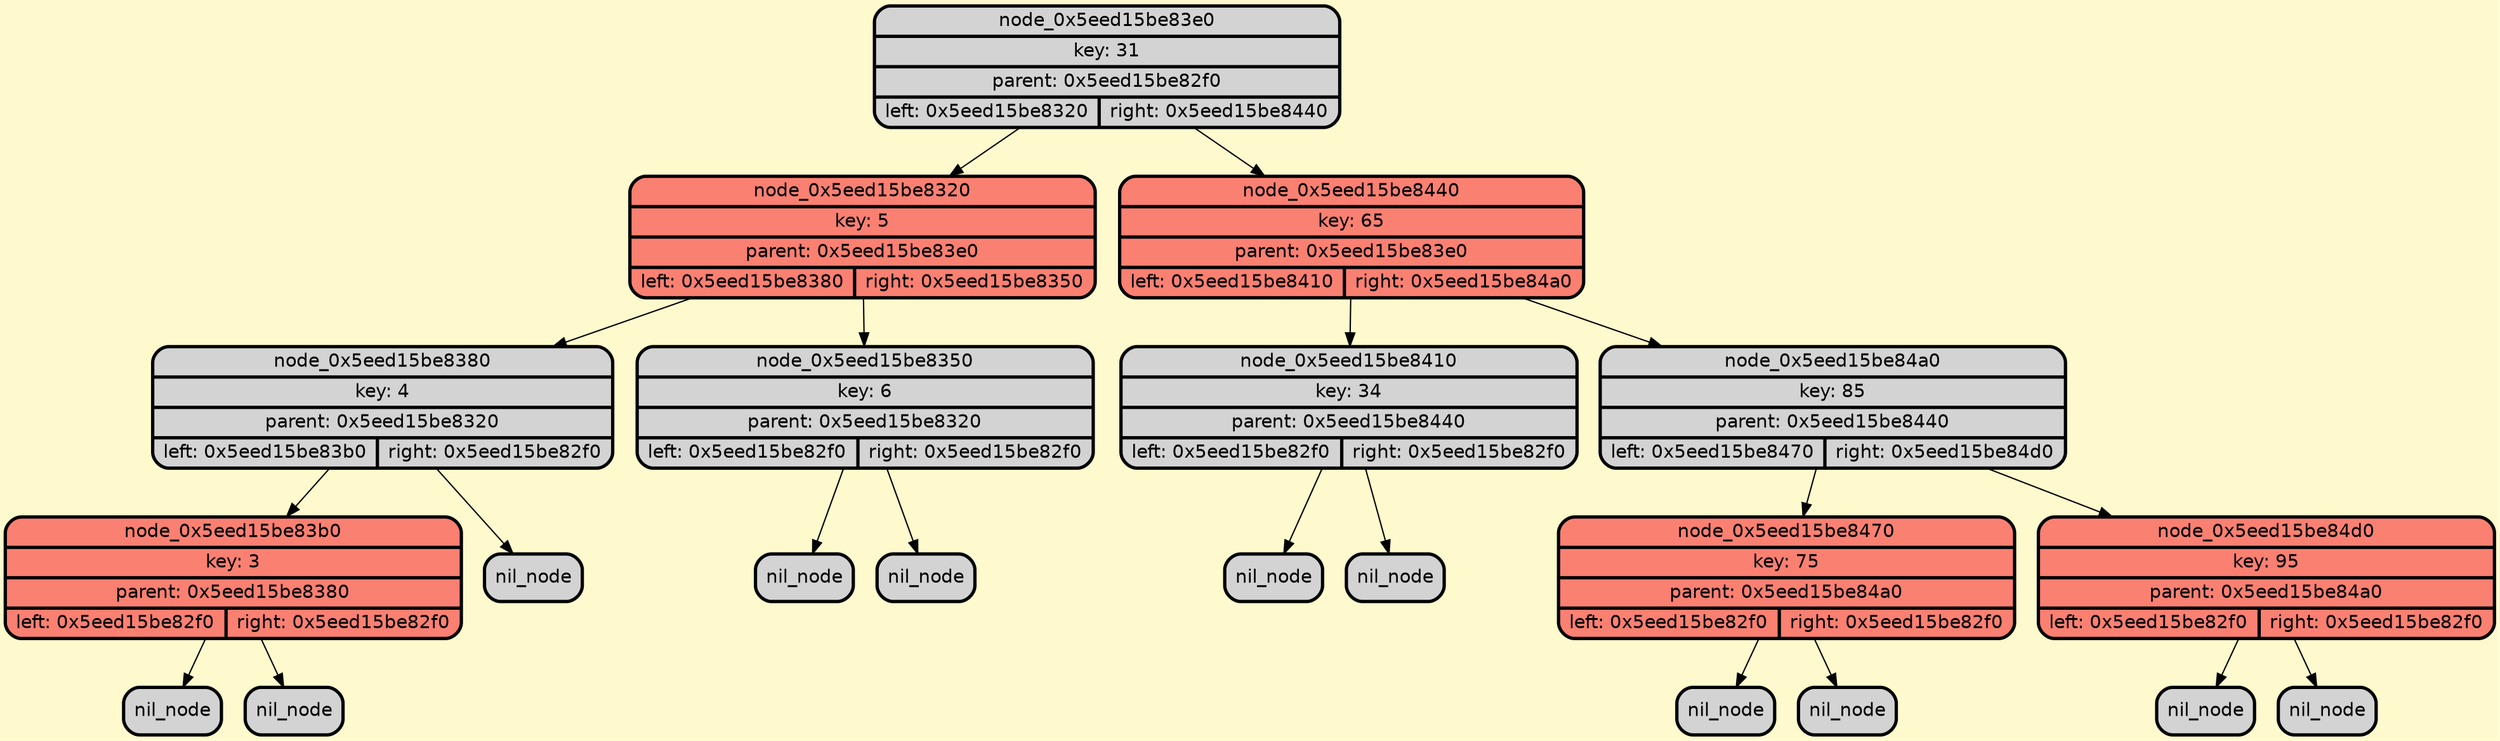 digraph G {
    rankdir=TB;
    node [style=filled, fontname="Helvetica", fontcolor=darkblue, fillcolor=peachpuff, color="#252A34", penwidth=2.5];
    bgcolor="lemonchiffon";

    node_0x5eed15be83e0[shape=Mrecord; style=filled; fillcolor=lightgray; color="#000000"; fontcolor="#000000"; label="{ node_0x5eed15be83e0 | key: 31 | parent: 0x5eed15be82f0| { left: 0x5eed15be8320 | right: 0x5eed15be8440 } }"];
    node_0x5eed15be8320[shape=Mrecord; style=filled; fillcolor=salmon; color="#000000"; fontcolor="#000000"; label="{ node_0x5eed15be8320 | key: 5 | parent: 0x5eed15be83e0| { left: 0x5eed15be8380 | right: 0x5eed15be8350 } }"];
    node_0x5eed15be8380[shape=Mrecord; style=filled; fillcolor=lightgray; color="#000000"; fontcolor="#000000"; label="{ node_0x5eed15be8380 | key: 4 | parent: 0x5eed15be8320| { left: 0x5eed15be83b0 | right: 0x5eed15be82f0 } }"];
    node_0x5eed15be83b0[shape=Mrecord; style=filled; fillcolor=salmon; color="#000000"; fontcolor="#000000"; label="{ node_0x5eed15be83b0 | key: 3 | parent: 0x5eed15be8380| { left: 0x5eed15be82f0 | right: 0x5eed15be82f0 } }"];
    node_0x5eed15be8350[shape=Mrecord; style=filled; fillcolor=lightgray; color="#000000"; fontcolor="#000000"; label="{ node_0x5eed15be8350 | key: 6 | parent: 0x5eed15be8320| { left: 0x5eed15be82f0 | right: 0x5eed15be82f0 } }"];
    node_0x5eed15be8440[shape=Mrecord; style=filled; fillcolor=salmon; color="#000000"; fontcolor="#000000"; label="{ node_0x5eed15be8440 | key: 65 | parent: 0x5eed15be83e0| { left: 0x5eed15be8410 | right: 0x5eed15be84a0 } }"];
    node_0x5eed15be8410[shape=Mrecord; style=filled; fillcolor=lightgray; color="#000000"; fontcolor="#000000"; label="{ node_0x5eed15be8410 | key: 34 | parent: 0x5eed15be8440| { left: 0x5eed15be82f0 | right: 0x5eed15be82f0 } }"];
    node_0x5eed15be84a0[shape=Mrecord; style=filled; fillcolor=lightgray; color="#000000"; fontcolor="#000000"; label="{ node_0x5eed15be84a0 | key: 85 | parent: 0x5eed15be8440| { left: 0x5eed15be8470 | right: 0x5eed15be84d0 } }"];
    node_0x5eed15be8470[shape=Mrecord; style=filled; fillcolor=salmon; color="#000000"; fontcolor="#000000"; label="{ node_0x5eed15be8470 | key: 75 | parent: 0x5eed15be84a0| { left: 0x5eed15be82f0 | right: 0x5eed15be82f0 } }"];
    node_0x5eed15be84d0[shape=Mrecord; style=filled; fillcolor=salmon; color="#000000"; fontcolor="#000000"; label="{ node_0x5eed15be84d0 | key: 95 | parent: 0x5eed15be84a0| { left: 0x5eed15be82f0 | right: 0x5eed15be82f0 } }"];

    node_0x5eed15be83e0 -> node_0x5eed15be8320;
    node_0x5eed15be83e0 -> node_0x5eed15be8440;
    node_0x5eed15be8320 -> node_0x5eed15be8380;
    node_0x5eed15be8320 -> node_0x5eed15be8350;
    node_0x5eed15be8380 -> node_0x5eed15be83b0;
    nil_0x5eed15be8380_R [shape=Mrecord; style=filled; fillcolor=lightgray; color="#000000"; fontcolor="#000000"; label="nil_node"];
    node_0x5eed15be8380 -> nil_0x5eed15be8380_R;
    nil_0x5eed15be83b0_L [shape=Mrecord; style=filled; fillcolor=lightgray; color="#000000"; fontcolor="#000000"; label="nil_node"];
    node_0x5eed15be83b0 -> nil_0x5eed15be83b0_L;
    nil_0x5eed15be83b0_R [shape=Mrecord; style=filled; fillcolor=lightgray; color="#000000"; fontcolor="#000000"; label="nil_node"];
    node_0x5eed15be83b0 -> nil_0x5eed15be83b0_R;
    nil_0x5eed15be8350_L [shape=Mrecord; style=filled; fillcolor=lightgray; color="#000000"; fontcolor="#000000"; label="nil_node"];
    node_0x5eed15be8350 -> nil_0x5eed15be8350_L;
    nil_0x5eed15be8350_R [shape=Mrecord; style=filled; fillcolor=lightgray; color="#000000"; fontcolor="#000000"; label="nil_node"];
    node_0x5eed15be8350 -> nil_0x5eed15be8350_R;
    node_0x5eed15be8440 -> node_0x5eed15be8410;
    node_0x5eed15be8440 -> node_0x5eed15be84a0;
    nil_0x5eed15be8410_L [shape=Mrecord; style=filled; fillcolor=lightgray; color="#000000"; fontcolor="#000000"; label="nil_node"];
    node_0x5eed15be8410 -> nil_0x5eed15be8410_L;
    nil_0x5eed15be8410_R [shape=Mrecord; style=filled; fillcolor=lightgray; color="#000000"; fontcolor="#000000"; label="nil_node"];
    node_0x5eed15be8410 -> nil_0x5eed15be8410_R;
    node_0x5eed15be84a0 -> node_0x5eed15be8470;
    node_0x5eed15be84a0 -> node_0x5eed15be84d0;
    nil_0x5eed15be8470_L [shape=Mrecord; style=filled; fillcolor=lightgray; color="#000000"; fontcolor="#000000"; label="nil_node"];
    node_0x5eed15be8470 -> nil_0x5eed15be8470_L;
    nil_0x5eed15be8470_R [shape=Mrecord; style=filled; fillcolor=lightgray; color="#000000"; fontcolor="#000000"; label="nil_node"];
    node_0x5eed15be8470 -> nil_0x5eed15be8470_R;
    nil_0x5eed15be84d0_L [shape=Mrecord; style=filled; fillcolor=lightgray; color="#000000"; fontcolor="#000000"; label="nil_node"];
    node_0x5eed15be84d0 -> nil_0x5eed15be84d0_L;
    nil_0x5eed15be84d0_R [shape=Mrecord; style=filled; fillcolor=lightgray; color="#000000"; fontcolor="#000000"; label="nil_node"];
    node_0x5eed15be84d0 -> nil_0x5eed15be84d0_R;
}
